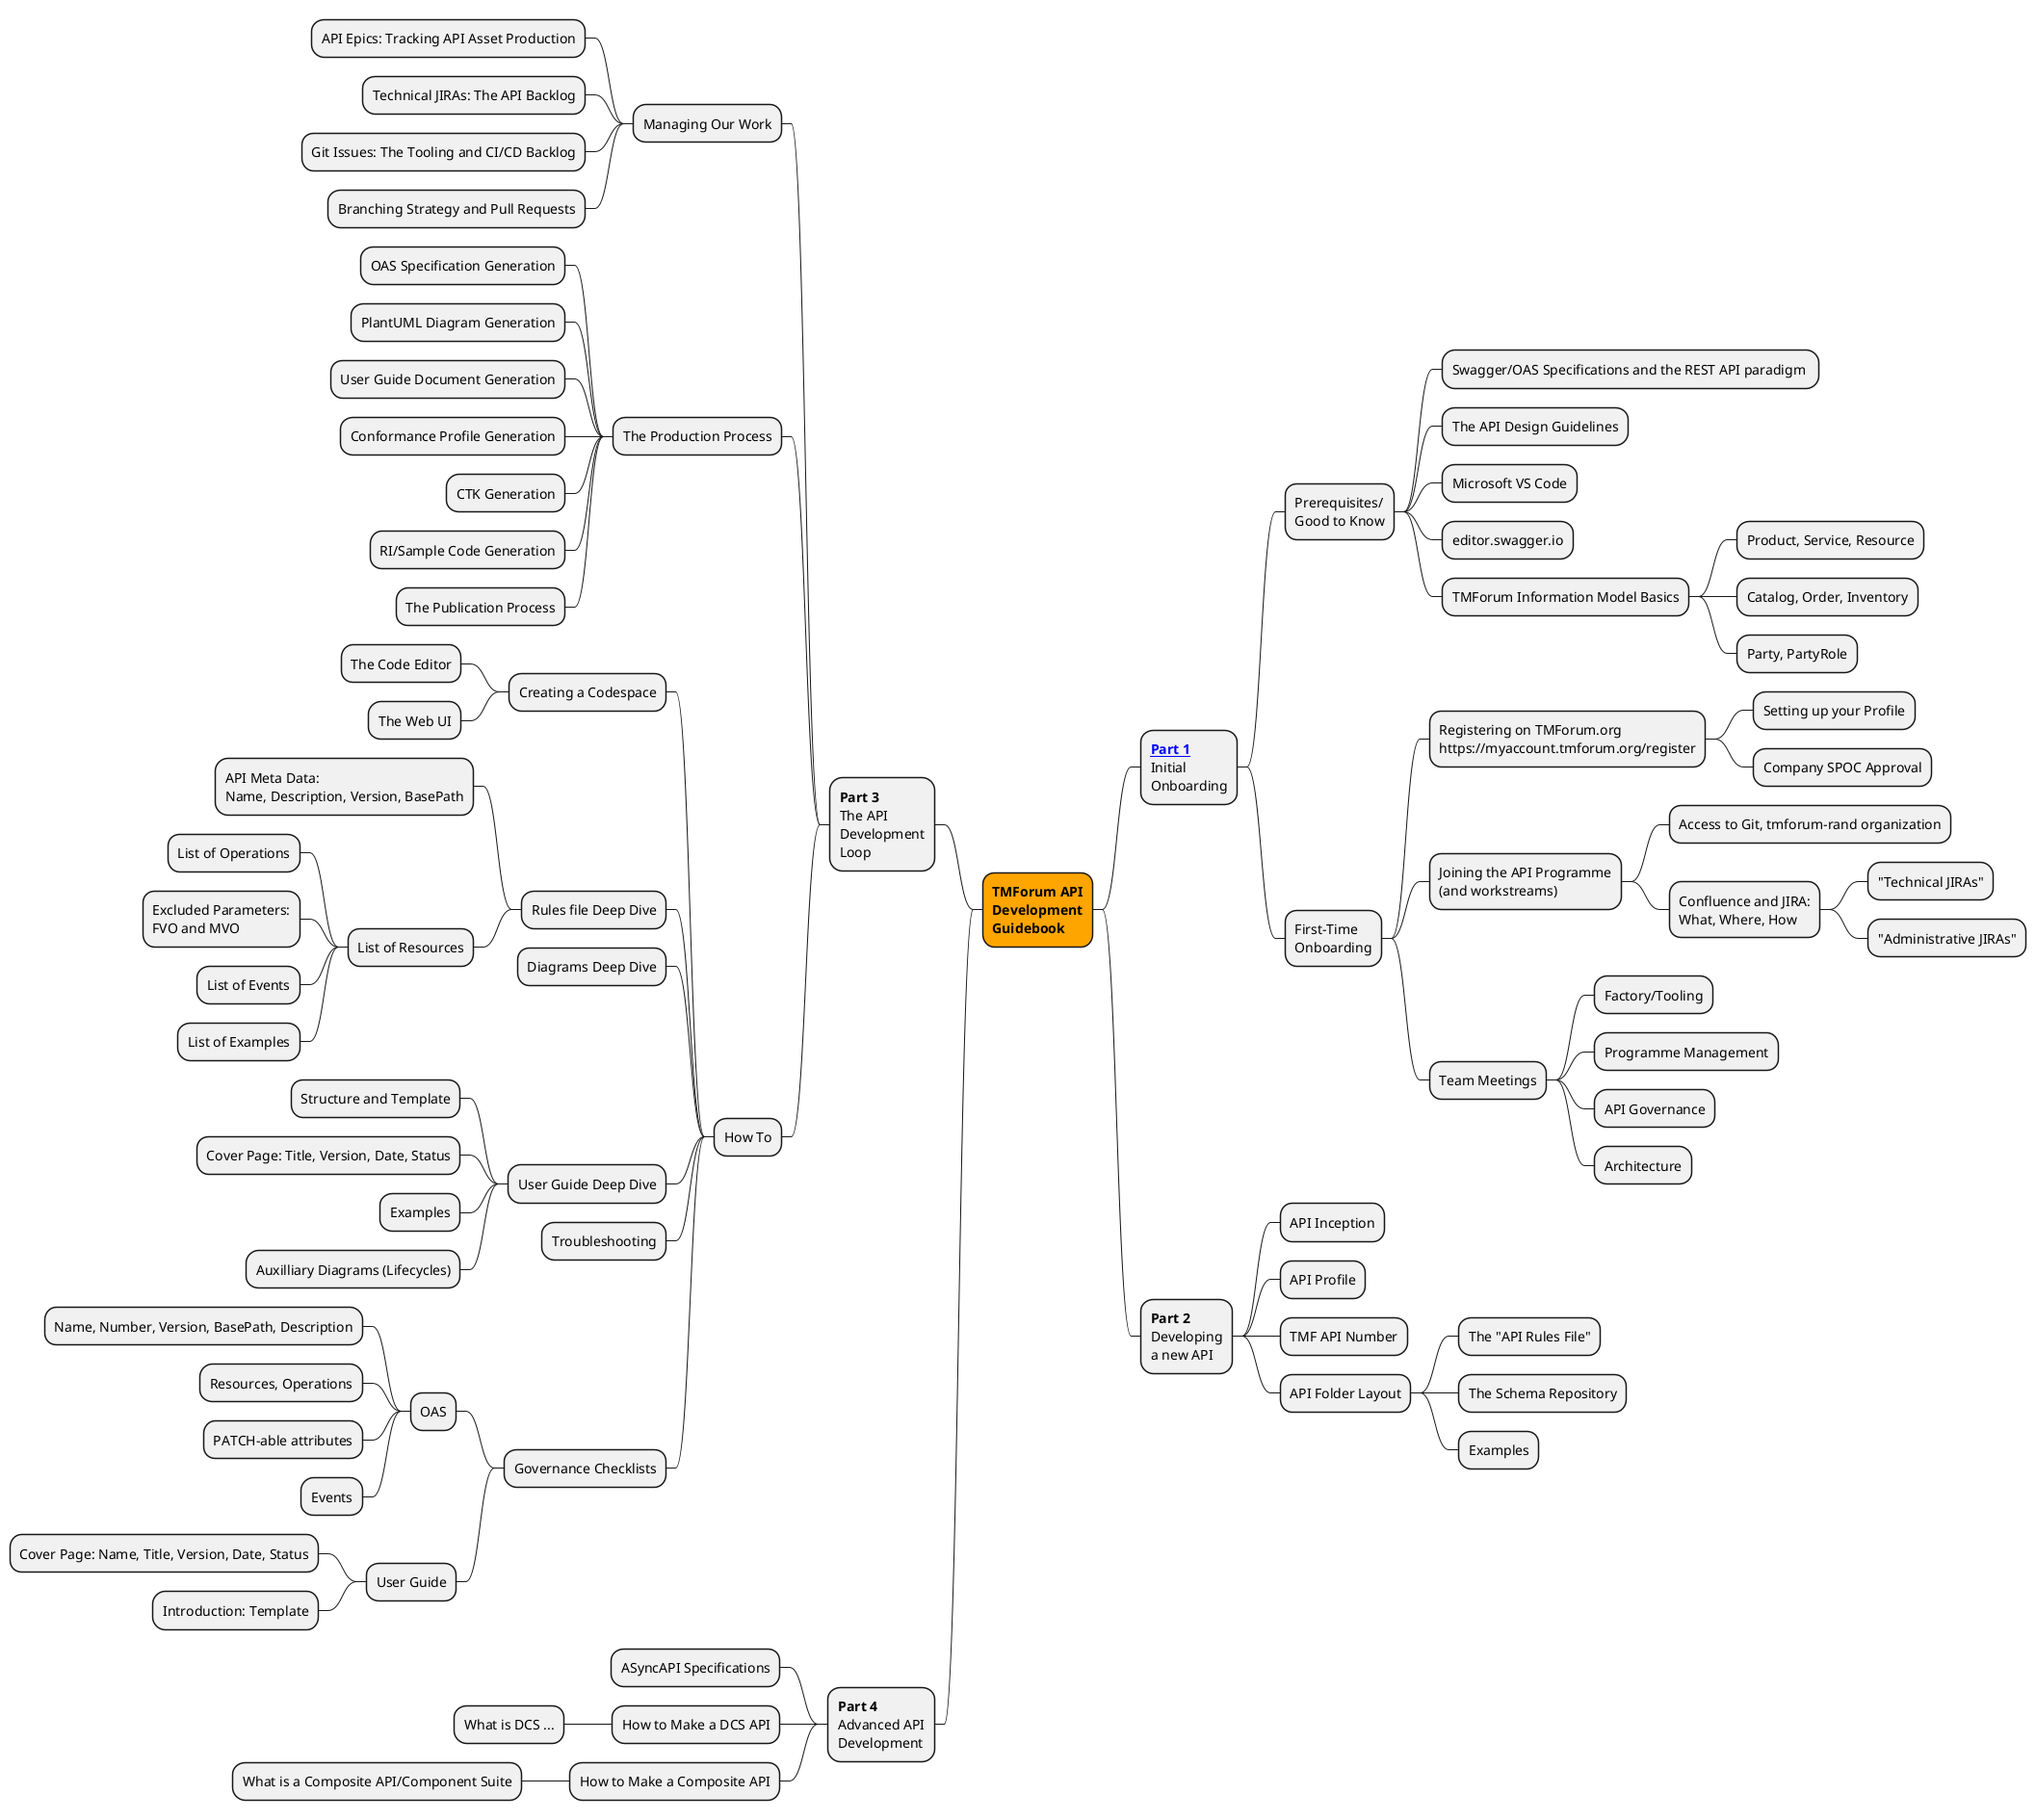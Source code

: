 @startmindmap
+[#Orange] <b>TMForum API\n<b>Development\n<b>Guidebook
++ <b>[[part1.adoc Part 1]]</b>\nInitial\nOnboarding
+++ Prerequisites/\nGood to Know
++++ Swagger/OAS Specifications and the REST API paradigm 
++++ The API Design Guidelines
++++ Microsoft VS Code
++++ editor.swagger.io
++++ TMForum Information Model Basics
+++++ Product, Service, Resource
+++++ Catalog, Order, Inventory
+++++ Party, PartyRole

+++ First-Time\nOnboarding
++++ Registering on TMForum.org\nhttps://myaccount.tmforum.org/register
+++++ Setting up your Profile
+++++ Company SPOC Approval

++++ Joining the API Programme\n(and workstreams) 
+++++ Access to Git, tmforum-rand organization
+++++ Confluence and JIRA:\nWhat, Where, How
++++++ "Technical JIRAs"
++++++ "Administrative JIRAs"
++++ Team Meetings
+++++ Factory/Tooling
+++++ Programme Management
+++++ API Governance
+++++ Architecture

++ <b>Part 2</b>\nDeveloping\na new API
+++ API Inception
+++ API Profile
+++ TMF API Number
+++ API Folder Layout
++++ The "API Rules File"
++++ The Schema Repository
++++ Examples

-- <b>Part 3</b>\nThe API\nDevelopment\nLoop
--- Managing Our Work
---- API Epics: Tracking API Asset Production
---- Technical JIRAs: The API Backlog
---- Git Issues: The Tooling and CI/CD Backlog
---- Branching Strategy and Pull Requests

--- The Production Process
---- OAS Specification Generation
---- PlantUML Diagram Generation
---- User Guide Document Generation
---- Conformance Profile Generation
---- CTK Generation
---- RI/Sample Code Generation
---- The Publication Process
--- How To
---- Creating a Codespace
----- The Code Editor
----- The Web UI
---- Rules file Deep Dive
----- API Meta Data:\nName, Description, Version, BasePath
----- List of Resources
------ List of Operations
------ Excluded Parameters:\nFVO and MVO
------ List of Events
------ List of Examples
---- Diagrams Deep Dive
---- User Guide Deep Dive
----- Structure and Template
----- Cover Page: Title, Version, Date, Status
----- Examples
----- Auxilliary Diagrams (Lifecycles)
---- Troubleshooting

---- Governance Checklists
----- OAS
------ Name, Number, Version, BasePath, Description
------ Resources, Operations
------ PATCH-able attributes
------ Events
----- User Guide
------ Cover Page: Name, Title, Version, Date, Status
------ Introduction: Template

-- <b>Part 4</b>\nAdvanced API\nDevelopment
--- ASyncAPI Specifications
--- How to Make a DCS API
---- What is DCS ...
--- How to Make a Composite API
---- What is a Composite API/Component Suite

@endmindmap